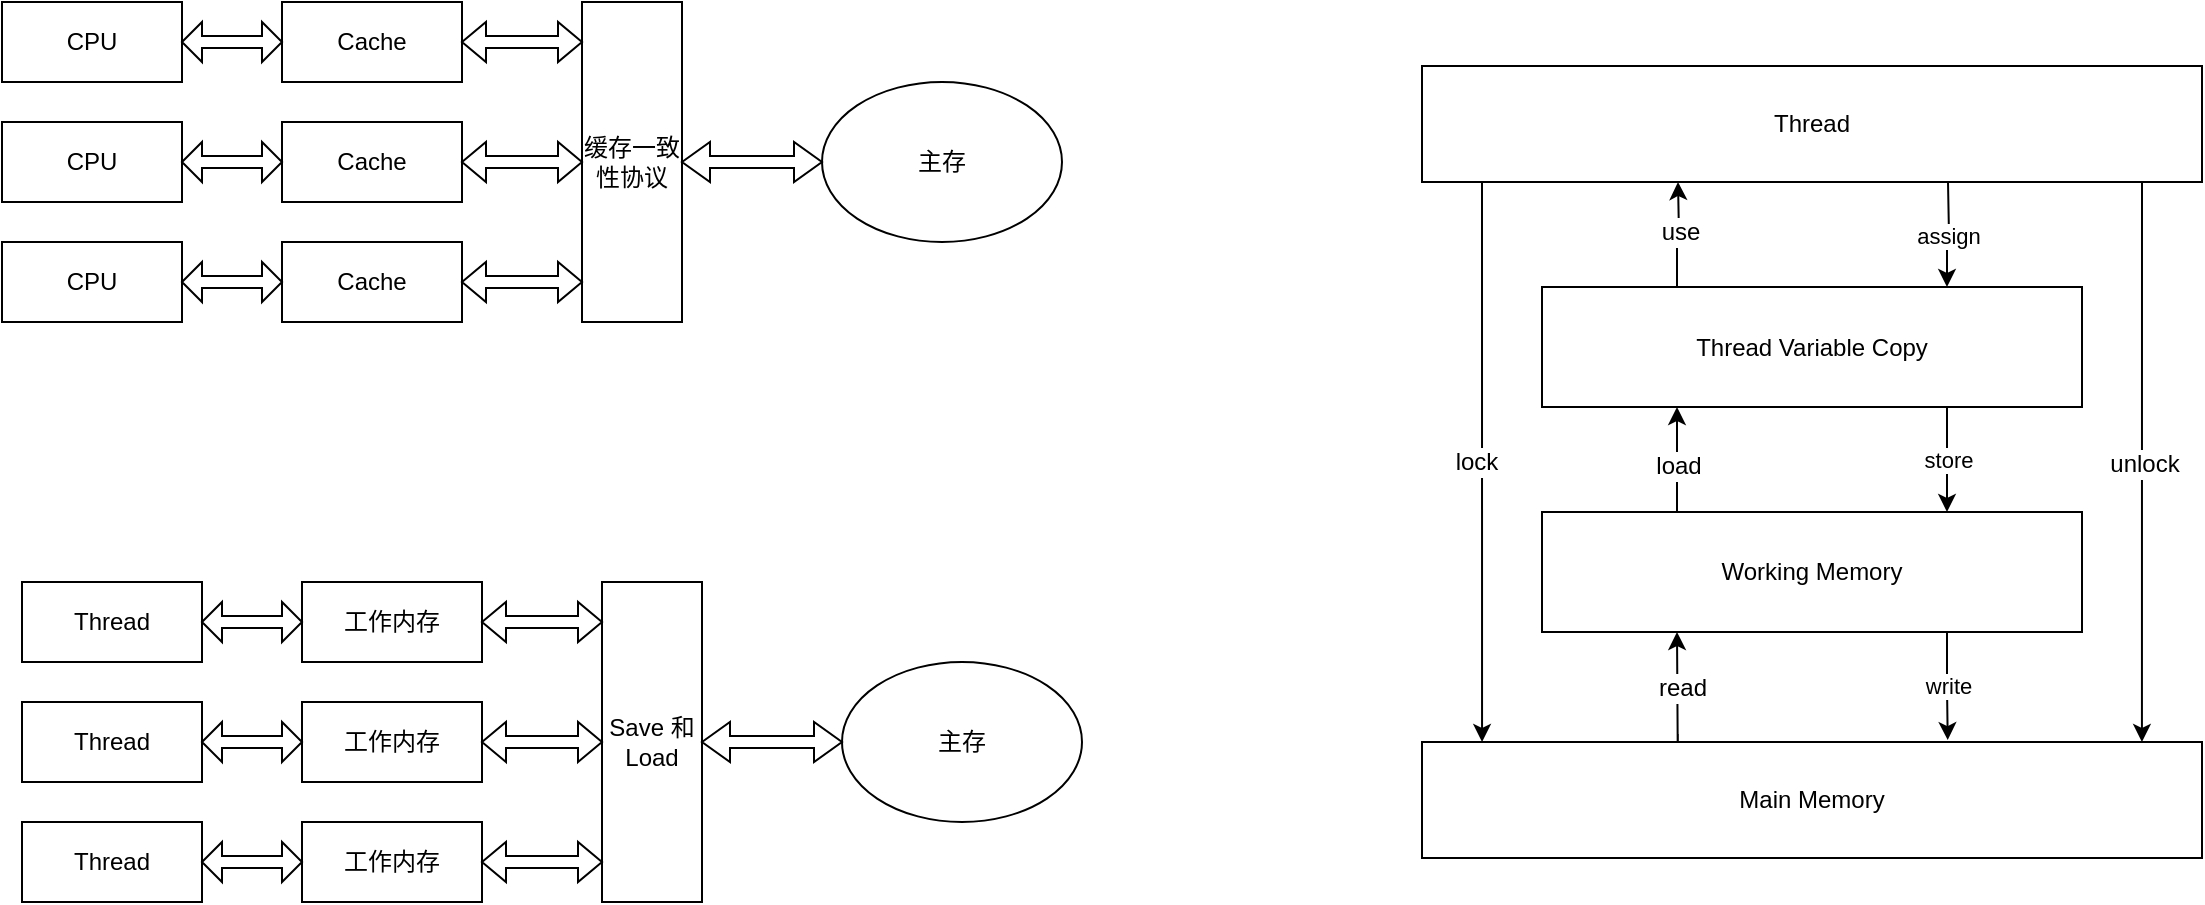 <mxfile version="10.9.7" type="github"><diagram id="8Pl_Wx_eP08MlGlLN1BN" name="第 1 页"><mxGraphModel dx="1666" dy="731" grid="1" gridSize="10" guides="1" tooltips="1" connect="1" arrows="1" fold="1" page="1" pageScale="1" pageWidth="3300" pageHeight="4681" math="0" shadow="0"><root><mxCell id="0"/><mxCell id="1" parent="0"/><mxCell id="xGd7ikCSGJprF6fgz7ly-1" value="CPU" style="rounded=0;whiteSpace=wrap;html=1;" parent="1" vertex="1"><mxGeometry x="110" y="160" width="90" height="40" as="geometry"/></mxCell><mxCell id="xGd7ikCSGJprF6fgz7ly-4" value="CPU" style="rounded=0;whiteSpace=wrap;html=1;" parent="1" vertex="1"><mxGeometry x="110" y="220" width="90" height="40" as="geometry"/></mxCell><mxCell id="xGd7ikCSGJprF6fgz7ly-5" value="CPU" style="rounded=0;whiteSpace=wrap;html=1;" parent="1" vertex="1"><mxGeometry x="110" y="280" width="90" height="40" as="geometry"/></mxCell><mxCell id="xGd7ikCSGJprF6fgz7ly-6" value="Cache" style="rounded=0;whiteSpace=wrap;html=1;" parent="1" vertex="1"><mxGeometry x="250" y="160" width="90" height="40" as="geometry"/></mxCell><mxCell id="xGd7ikCSGJprF6fgz7ly-7" value="Cache" style="rounded=0;whiteSpace=wrap;html=1;" parent="1" vertex="1"><mxGeometry x="250" y="220" width="90" height="40" as="geometry"/></mxCell><mxCell id="xGd7ikCSGJprF6fgz7ly-8" value="Cache" style="rounded=0;whiteSpace=wrap;html=1;" parent="1" vertex="1"><mxGeometry x="250" y="280" width="90" height="40" as="geometry"/></mxCell><mxCell id="xGd7ikCSGJprF6fgz7ly-9" value="缓存一致性协议" style="rounded=0;whiteSpace=wrap;html=1;" parent="1" vertex="1"><mxGeometry x="400" y="160" width="50" height="160" as="geometry"/></mxCell><mxCell id="xGd7ikCSGJprF6fgz7ly-10" value="主存" style="ellipse;whiteSpace=wrap;html=1;" parent="1" vertex="1"><mxGeometry x="520" y="200" width="120" height="80" as="geometry"/></mxCell><mxCell id="xGd7ikCSGJprF6fgz7ly-12" value="" style="shape=doubleArrow;whiteSpace=wrap;html=1;" parent="1" vertex="1"><mxGeometry x="200" y="170" width="50" height="20" as="geometry"/></mxCell><mxCell id="xGd7ikCSGJprF6fgz7ly-13" value="" style="shape=doubleArrow;whiteSpace=wrap;html=1;" parent="1" vertex="1"><mxGeometry x="200" y="230" width="50" height="20" as="geometry"/></mxCell><mxCell id="xGd7ikCSGJprF6fgz7ly-14" value="" style="shape=doubleArrow;whiteSpace=wrap;html=1;" parent="1" vertex="1"><mxGeometry x="200" y="290" width="50" height="20" as="geometry"/></mxCell><mxCell id="xGd7ikCSGJprF6fgz7ly-15" value="" style="shape=doubleArrow;whiteSpace=wrap;html=1;" parent="1" vertex="1"><mxGeometry x="340" y="170" width="60" height="20" as="geometry"/></mxCell><mxCell id="xGd7ikCSGJprF6fgz7ly-16" value="" style="shape=doubleArrow;whiteSpace=wrap;html=1;" parent="1" vertex="1"><mxGeometry x="340" y="230" width="60" height="20" as="geometry"/></mxCell><mxCell id="xGd7ikCSGJprF6fgz7ly-17" value="" style="shape=doubleArrow;whiteSpace=wrap;html=1;" parent="1" vertex="1"><mxGeometry x="340" y="290" width="60" height="20" as="geometry"/></mxCell><mxCell id="xGd7ikCSGJprF6fgz7ly-18" value="" style="shape=doubleArrow;whiteSpace=wrap;html=1;" parent="1" vertex="1"><mxGeometry x="450" y="230" width="70" height="20" as="geometry"/></mxCell><mxCell id="1lc-wnb9LDOlXfY3E86b-1" value="Thread" style="rounded=0;whiteSpace=wrap;html=1;" vertex="1" parent="1"><mxGeometry x="120" y="450" width="90" height="40" as="geometry"/></mxCell><mxCell id="1lc-wnb9LDOlXfY3E86b-2" value="Thread" style="rounded=0;whiteSpace=wrap;html=1;" vertex="1" parent="1"><mxGeometry x="120" y="510" width="90" height="40" as="geometry"/></mxCell><mxCell id="1lc-wnb9LDOlXfY3E86b-3" value="Thread" style="rounded=0;whiteSpace=wrap;html=1;" vertex="1" parent="1"><mxGeometry x="120" y="570" width="90" height="40" as="geometry"/></mxCell><mxCell id="1lc-wnb9LDOlXfY3E86b-4" value="工作内存" style="rounded=0;whiteSpace=wrap;html=1;" vertex="1" parent="1"><mxGeometry x="260" y="450" width="90" height="40" as="geometry"/></mxCell><mxCell id="1lc-wnb9LDOlXfY3E86b-5" value="工作内存" style="rounded=0;whiteSpace=wrap;html=1;" vertex="1" parent="1"><mxGeometry x="260" y="510" width="90" height="40" as="geometry"/></mxCell><mxCell id="1lc-wnb9LDOlXfY3E86b-6" value="工作内存" style="rounded=0;whiteSpace=wrap;html=1;" vertex="1" parent="1"><mxGeometry x="260" y="570" width="90" height="40" as="geometry"/></mxCell><mxCell id="1lc-wnb9LDOlXfY3E86b-7" value="Save 和 Load" style="rounded=0;whiteSpace=wrap;html=1;" vertex="1" parent="1"><mxGeometry x="410" y="450" width="50" height="160" as="geometry"/></mxCell><mxCell id="1lc-wnb9LDOlXfY3E86b-8" value="主存" style="ellipse;whiteSpace=wrap;html=1;" vertex="1" parent="1"><mxGeometry x="530" y="490" width="120" height="80" as="geometry"/></mxCell><mxCell id="1lc-wnb9LDOlXfY3E86b-9" value="" style="shape=doubleArrow;whiteSpace=wrap;html=1;" vertex="1" parent="1"><mxGeometry x="210" y="460" width="50" height="20" as="geometry"/></mxCell><mxCell id="1lc-wnb9LDOlXfY3E86b-10" value="" style="shape=doubleArrow;whiteSpace=wrap;html=1;" vertex="1" parent="1"><mxGeometry x="210" y="520" width="50" height="20" as="geometry"/></mxCell><mxCell id="1lc-wnb9LDOlXfY3E86b-11" value="" style="shape=doubleArrow;whiteSpace=wrap;html=1;" vertex="1" parent="1"><mxGeometry x="210" y="580" width="50" height="20" as="geometry"/></mxCell><mxCell id="1lc-wnb9LDOlXfY3E86b-12" value="" style="shape=doubleArrow;whiteSpace=wrap;html=1;" vertex="1" parent="1"><mxGeometry x="350" y="460" width="60" height="20" as="geometry"/></mxCell><mxCell id="1lc-wnb9LDOlXfY3E86b-13" value="" style="shape=doubleArrow;whiteSpace=wrap;html=1;" vertex="1" parent="1"><mxGeometry x="350" y="520" width="60" height="20" as="geometry"/></mxCell><mxCell id="1lc-wnb9LDOlXfY3E86b-14" value="" style="shape=doubleArrow;whiteSpace=wrap;html=1;" vertex="1" parent="1"><mxGeometry x="350" y="580" width="60" height="20" as="geometry"/></mxCell><mxCell id="1lc-wnb9LDOlXfY3E86b-15" value="" style="shape=doubleArrow;whiteSpace=wrap;html=1;" vertex="1" parent="1"><mxGeometry x="460" y="520" width="70" height="20" as="geometry"/></mxCell><mxCell id="1lc-wnb9LDOlXfY3E86b-26" style="edgeStyle=orthogonalEdgeStyle;rounded=0;orthogonalLoop=1;jettySize=auto;html=1;exitX=0.25;exitY=0;exitDx=0;exitDy=0;entryX=0.25;entryY=1;entryDx=0;entryDy=0;" edge="1" parent="1" source="1lc-wnb9LDOlXfY3E86b-16"><mxGeometry relative="1" as="geometry"><mxPoint x="948" y="250" as="targetPoint"/></mxGeometry></mxCell><mxCell id="1lc-wnb9LDOlXfY3E86b-27" value="use" style="text;html=1;resizable=0;points=[];align=center;verticalAlign=middle;labelBackgroundColor=#ffffff;" vertex="1" connectable="0" parent="1lc-wnb9LDOlXfY3E86b-26"><mxGeometry x="0.08" relative="1" as="geometry"><mxPoint as="offset"/></mxGeometry></mxCell><mxCell id="1lc-wnb9LDOlXfY3E86b-29" value="store" style="edgeStyle=orthogonalEdgeStyle;rounded=0;orthogonalLoop=1;jettySize=auto;html=1;exitX=0.75;exitY=1;exitDx=0;exitDy=0;entryX=0.75;entryY=0;entryDx=0;entryDy=0;" edge="1" parent="1" source="1lc-wnb9LDOlXfY3E86b-16" target="1lc-wnb9LDOlXfY3E86b-19"><mxGeometry relative="1" as="geometry"/></mxCell><mxCell id="1lc-wnb9LDOlXfY3E86b-16" value="Thread Variable Copy" style="rounded=0;whiteSpace=wrap;html=1;" vertex="1" parent="1"><mxGeometry x="880" y="302.5" width="270" height="60" as="geometry"/></mxCell><mxCell id="1lc-wnb9LDOlXfY3E86b-20" style="edgeStyle=orthogonalEdgeStyle;rounded=0;orthogonalLoop=1;jettySize=auto;html=1;exitX=0.328;exitY=-0.069;exitDx=0;exitDy=0;entryX=0.25;entryY=1;entryDx=0;entryDy=0;exitPerimeter=0;" edge="1" parent="1" source="1lc-wnb9LDOlXfY3E86b-18" target="1lc-wnb9LDOlXfY3E86b-19"><mxGeometry relative="1" as="geometry"><Array as="points"><mxPoint x="948" y="540"/><mxPoint x="948" y="540"/></Array></mxGeometry></mxCell><mxCell id="1lc-wnb9LDOlXfY3E86b-22" value="read" style="text;html=1;resizable=0;points=[];align=center;verticalAlign=middle;labelBackgroundColor=#ffffff;" vertex="1" connectable="0" parent="1lc-wnb9LDOlXfY3E86b-20"><mxGeometry y="-2" relative="1" as="geometry"><mxPoint y="-12" as="offset"/></mxGeometry></mxCell><mxCell id="1lc-wnb9LDOlXfY3E86b-18" value="Main Memory" style="rounded=0;whiteSpace=wrap;html=1;" vertex="1" parent="1"><mxGeometry x="820" y="530" width="390" height="58" as="geometry"/></mxCell><mxCell id="1lc-wnb9LDOlXfY3E86b-23" style="edgeStyle=orthogonalEdgeStyle;rounded=0;orthogonalLoop=1;jettySize=auto;html=1;exitX=0.25;exitY=0;exitDx=0;exitDy=0;entryX=0.25;entryY=1;entryDx=0;entryDy=0;" edge="1" parent="1" source="1lc-wnb9LDOlXfY3E86b-19" target="1lc-wnb9LDOlXfY3E86b-16"><mxGeometry relative="1" as="geometry"/></mxCell><mxCell id="1lc-wnb9LDOlXfY3E86b-24" value="load" style="text;html=1;resizable=0;points=[];align=center;verticalAlign=middle;labelBackgroundColor=#ffffff;" vertex="1" connectable="0" parent="1lc-wnb9LDOlXfY3E86b-23"><mxGeometry x="-0.133" relative="1" as="geometry"><mxPoint as="offset"/></mxGeometry></mxCell><mxCell id="1lc-wnb9LDOlXfY3E86b-31" value="write" style="edgeStyle=orthogonalEdgeStyle;rounded=0;orthogonalLoop=1;jettySize=auto;html=1;exitX=0.75;exitY=1;exitDx=0;exitDy=0;entryX=0.674;entryY=-0.017;entryDx=0;entryDy=0;entryPerimeter=0;" edge="1" parent="1" source="1lc-wnb9LDOlXfY3E86b-19" target="1lc-wnb9LDOlXfY3E86b-18"><mxGeometry relative="1" as="geometry"/></mxCell><mxCell id="1lc-wnb9LDOlXfY3E86b-19" value="Working Memory" style="rounded=0;whiteSpace=wrap;html=1;" vertex="1" parent="1"><mxGeometry x="880" y="415" width="270" height="60" as="geometry"/></mxCell><mxCell id="1lc-wnb9LDOlXfY3E86b-28" value="assign" style="edgeStyle=orthogonalEdgeStyle;rounded=0;orthogonalLoop=1;jettySize=auto;html=1;exitX=0.75;exitY=1;exitDx=0;exitDy=0;entryX=0.75;entryY=0;entryDx=0;entryDy=0;" edge="1" parent="1" target="1lc-wnb9LDOlXfY3E86b-16"><mxGeometry relative="1" as="geometry"><mxPoint x="1083" y="250" as="sourcePoint"/></mxGeometry></mxCell><mxCell id="1lc-wnb9LDOlXfY3E86b-33" style="edgeStyle=orthogonalEdgeStyle;rounded=0;orthogonalLoop=1;jettySize=auto;html=1;exitX=0.25;exitY=1;exitDx=0;exitDy=0;entryX=0.077;entryY=0;entryDx=0;entryDy=0;entryPerimeter=0;" edge="1" parent="1" source="1lc-wnb9LDOlXfY3E86b-32" target="1lc-wnb9LDOlXfY3E86b-18"><mxGeometry relative="1" as="geometry"><Array as="points"><mxPoint x="850" y="250"/></Array></mxGeometry></mxCell><mxCell id="1lc-wnb9LDOlXfY3E86b-36" value="lock" style="text;html=1;resizable=0;points=[];align=center;verticalAlign=middle;labelBackgroundColor=#ffffff;" vertex="1" connectable="0" parent="1lc-wnb9LDOlXfY3E86b-33"><mxGeometry x="0.195" y="-3" relative="1" as="geometry"><mxPoint as="offset"/></mxGeometry></mxCell><mxCell id="1lc-wnb9LDOlXfY3E86b-35" style="edgeStyle=orthogonalEdgeStyle;rounded=0;orthogonalLoop=1;jettySize=auto;html=1;exitX=0.75;exitY=1;exitDx=0;exitDy=0;entryX=0.923;entryY=0;entryDx=0;entryDy=0;entryPerimeter=0;" edge="1" parent="1" source="1lc-wnb9LDOlXfY3E86b-32" target="1lc-wnb9LDOlXfY3E86b-18"><mxGeometry relative="1" as="geometry"><Array as="points"><mxPoint x="1180" y="250"/></Array></mxGeometry></mxCell><mxCell id="1lc-wnb9LDOlXfY3E86b-37" value="unlock" style="text;html=1;resizable=0;points=[];align=center;verticalAlign=middle;labelBackgroundColor=#ffffff;" vertex="1" connectable="0" parent="1lc-wnb9LDOlXfY3E86b-35"><mxGeometry x="0.228" y="1" relative="1" as="geometry"><mxPoint y="-5" as="offset"/></mxGeometry></mxCell><mxCell id="1lc-wnb9LDOlXfY3E86b-32" value="Thread" style="rounded=0;whiteSpace=wrap;html=1;" vertex="1" parent="1"><mxGeometry x="820" y="192" width="390" height="58" as="geometry"/></mxCell></root></mxGraphModel></diagram></mxfile>